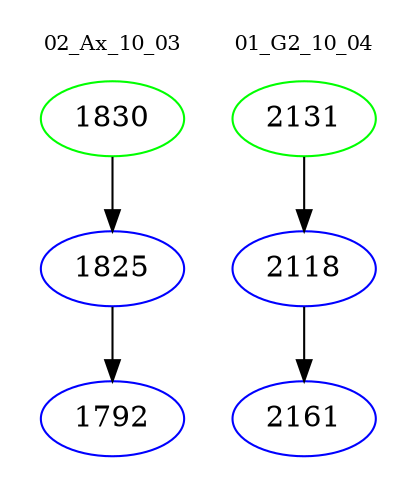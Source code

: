 digraph{
subgraph cluster_0 {
color = white
label = "02_Ax_10_03";
fontsize=10;
T0_1830 [label="1830", color="green"]
T0_1830 -> T0_1825 [color="black"]
T0_1825 [label="1825", color="blue"]
T0_1825 -> T0_1792 [color="black"]
T0_1792 [label="1792", color="blue"]
}
subgraph cluster_1 {
color = white
label = "01_G2_10_04";
fontsize=10;
T1_2131 [label="2131", color="green"]
T1_2131 -> T1_2118 [color="black"]
T1_2118 [label="2118", color="blue"]
T1_2118 -> T1_2161 [color="black"]
T1_2161 [label="2161", color="blue"]
}
}
